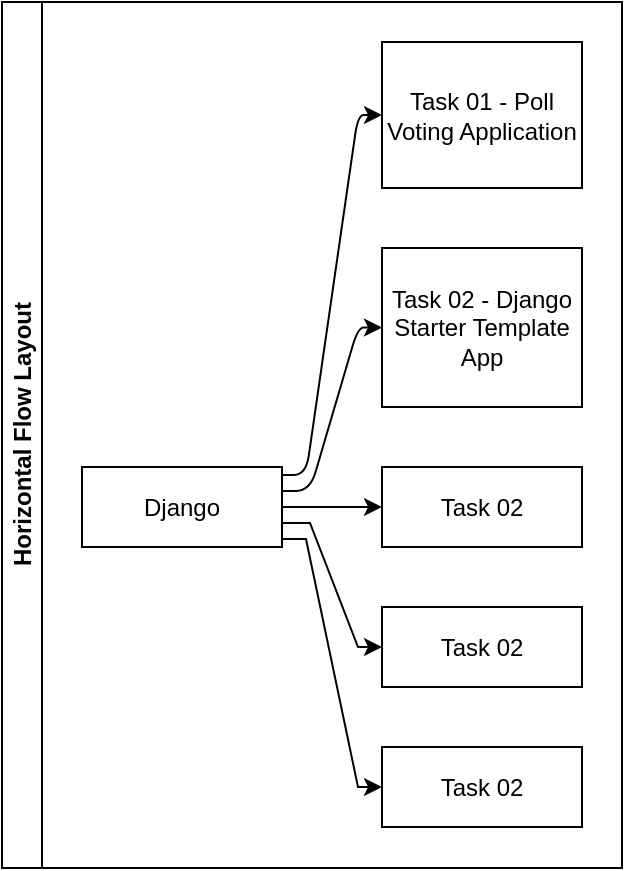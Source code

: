 <mxfile border="50" scale="3" compressed="false" locked="false" version="24.2.7" type="github">
  <diagram name="Blank" id="YmL12bMKpDGza6XwsDPr">
    <mxGraphModel dx="675" dy="471" grid="0" gridSize="10" guides="1" tooltips="1" connect="1" arrows="1" fold="1" page="0" pageScale="1" pageWidth="827" pageHeight="1169" background="none" math="1" shadow="0">
      <root>
        <mxCell id="X5NqExCQtvZxIxQ7pmgY-0" />
        <mxCell id="1" parent="X5NqExCQtvZxIxQ7pmgY-0" />
        <mxCell id="lHAnoZNAdurgj7qqyVGZ-81" value="Horizontal Flow Layout" style="swimlane;html=1;startSize=20;horizontal=0;childLayout=flowLayout;flowOrientation=west;resizable=0;interRankCellSpacing=50;containerType=tree;fontSize=12;" vertex="1" parent="1">
          <mxGeometry x="455" y="299" width="310" height="433" as="geometry" />
        </mxCell>
        <mxCell id="lHAnoZNAdurgj7qqyVGZ-82" value="Django" style="whiteSpace=wrap;html=1;" vertex="1" parent="lHAnoZNAdurgj7qqyVGZ-81">
          <mxGeometry x="40" y="232.5" width="100" height="40" as="geometry" />
        </mxCell>
        <mxCell id="lHAnoZNAdurgj7qqyVGZ-83" value="Task 01 - Poll Voting Application" style="whiteSpace=wrap;html=1;" vertex="1" parent="lHAnoZNAdurgj7qqyVGZ-81">
          <mxGeometry x="190" y="20" width="100" height="73" as="geometry" />
        </mxCell>
        <mxCell id="lHAnoZNAdurgj7qqyVGZ-84" value="" style="html=1;rounded=1;curved=0;sourcePerimeterSpacing=0;targetPerimeterSpacing=0;startSize=6;endSize=6;noEdgeStyle=1;orthogonal=1;" edge="1" parent="lHAnoZNAdurgj7qqyVGZ-81" source="lHAnoZNAdurgj7qqyVGZ-82" target="lHAnoZNAdurgj7qqyVGZ-83">
          <mxGeometry relative="1" as="geometry">
            <Array as="points">
              <mxPoint x="152" y="236.5" />
              <mxPoint x="178" y="56.5" />
            </Array>
          </mxGeometry>
        </mxCell>
        <mxCell id="lHAnoZNAdurgj7qqyVGZ-85" value="Task 02 - Django Starter Template App" style="whiteSpace=wrap;html=1;" vertex="1" parent="lHAnoZNAdurgj7qqyVGZ-81">
          <mxGeometry x="190" y="123" width="100" height="79.5" as="geometry" />
        </mxCell>
        <mxCell id="lHAnoZNAdurgj7qqyVGZ-86" value="" style="html=1;rounded=1;curved=0;sourcePerimeterSpacing=0;targetPerimeterSpacing=0;startSize=6;endSize=6;noEdgeStyle=1;orthogonal=1;" edge="1" parent="lHAnoZNAdurgj7qqyVGZ-81" source="lHAnoZNAdurgj7qqyVGZ-82" target="lHAnoZNAdurgj7qqyVGZ-85">
          <mxGeometry relative="1" as="geometry">
            <Array as="points">
              <mxPoint x="154" y="244.5" />
              <mxPoint x="178" y="162.75" />
            </Array>
          </mxGeometry>
        </mxCell>
        <mxCell id="lHAnoZNAdurgj7qqyVGZ-90" value="" style="edgeStyle=orthogonalEdgeStyle;rounded=0;orthogonalLoop=1;jettySize=auto;html=1;noEdgeStyle=1;orthogonal=1;" edge="1" source="lHAnoZNAdurgj7qqyVGZ-82" target="lHAnoZNAdurgj7qqyVGZ-91" parent="lHAnoZNAdurgj7qqyVGZ-81">
          <mxGeometry relative="1" as="geometry">
            <Array as="points">
              <mxPoint x="156" y="252.5" />
              <mxPoint x="178" y="252.5" />
            </Array>
          </mxGeometry>
        </mxCell>
        <mxCell id="lHAnoZNAdurgj7qqyVGZ-91" value="Task 02" style="whiteSpace=wrap;html=1;" vertex="1" parent="lHAnoZNAdurgj7qqyVGZ-81">
          <mxGeometry x="190" y="232.5" width="100" height="40" as="geometry" />
        </mxCell>
        <mxCell id="lHAnoZNAdurgj7qqyVGZ-92" value="" style="edgeStyle=orthogonalEdgeStyle;rounded=0;orthogonalLoop=1;jettySize=auto;html=1;noEdgeStyle=1;orthogonal=1;" edge="1" source="lHAnoZNAdurgj7qqyVGZ-82" target="lHAnoZNAdurgj7qqyVGZ-93" parent="lHAnoZNAdurgj7qqyVGZ-81">
          <mxGeometry relative="1" as="geometry">
            <Array as="points">
              <mxPoint x="154" y="260.5" />
              <mxPoint x="178" y="322.5" />
            </Array>
          </mxGeometry>
        </mxCell>
        <mxCell id="lHAnoZNAdurgj7qqyVGZ-93" value="Task 02" style="whiteSpace=wrap;html=1;" vertex="1" parent="lHAnoZNAdurgj7qqyVGZ-81">
          <mxGeometry x="190" y="302.5" width="100" height="40" as="geometry" />
        </mxCell>
        <mxCell id="lHAnoZNAdurgj7qqyVGZ-94" value="" style="edgeStyle=orthogonalEdgeStyle;rounded=0;orthogonalLoop=1;jettySize=auto;html=1;noEdgeStyle=1;orthogonal=1;" edge="1" source="lHAnoZNAdurgj7qqyVGZ-82" target="lHAnoZNAdurgj7qqyVGZ-95" parent="lHAnoZNAdurgj7qqyVGZ-81">
          <mxGeometry relative="1" as="geometry">
            <Array as="points">
              <mxPoint x="152" y="268.5" />
              <mxPoint x="178" y="392.5" />
            </Array>
          </mxGeometry>
        </mxCell>
        <mxCell id="lHAnoZNAdurgj7qqyVGZ-95" value="Task 02" style="whiteSpace=wrap;html=1;" vertex="1" parent="lHAnoZNAdurgj7qqyVGZ-81">
          <mxGeometry x="190" y="372.5" width="100" height="40" as="geometry" />
        </mxCell>
      </root>
    </mxGraphModel>
  </diagram>
</mxfile>

